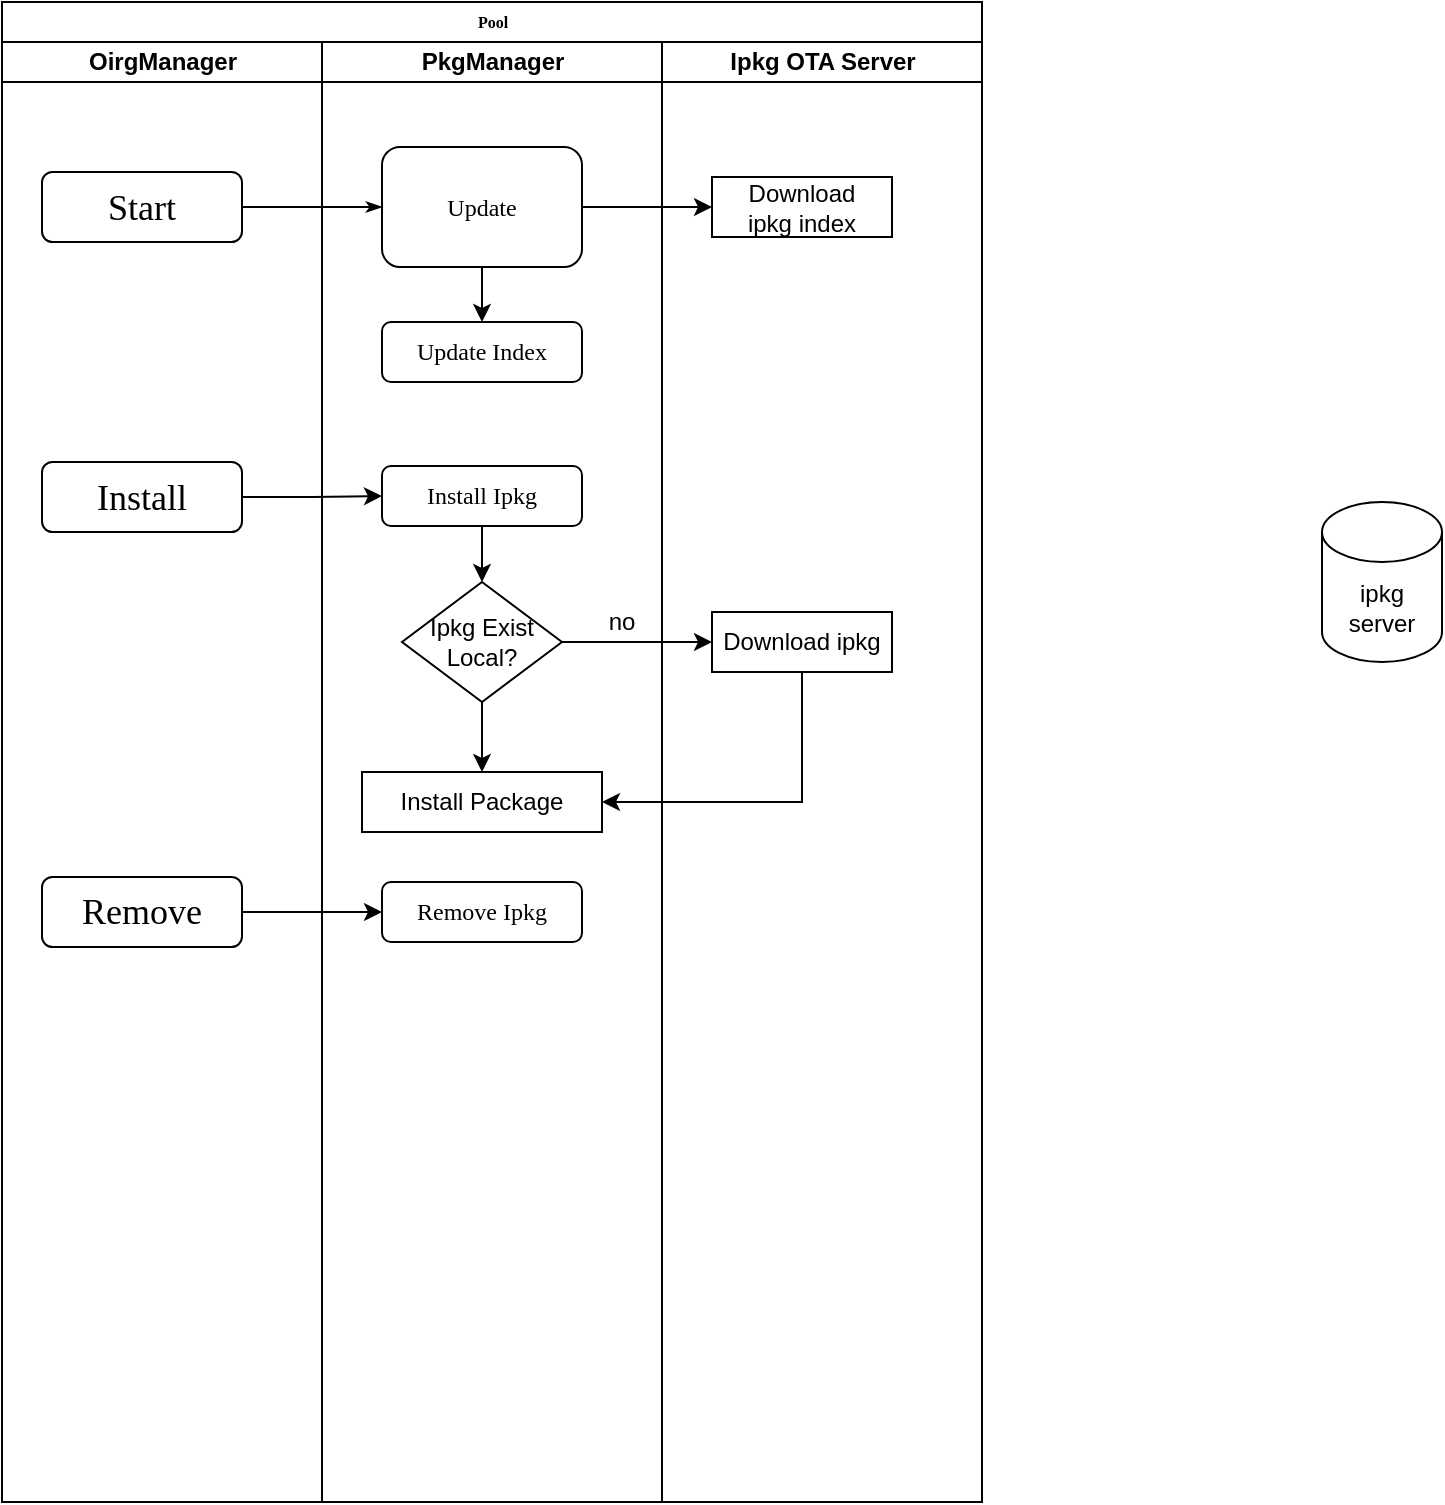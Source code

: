 <mxfile version="14.5.3" type="github">
  <diagram name="Page-1" id="74e2e168-ea6b-b213-b513-2b3c1d86103e">
    <mxGraphModel dx="1035" dy="537" grid="1" gridSize="10" guides="1" tooltips="1" connect="1" arrows="1" fold="1" page="1" pageScale="1" pageWidth="1100" pageHeight="850" background="#ffffff" math="0" shadow="0">
      <root>
        <mxCell id="0" />
        <mxCell id="1" parent="0" />
        <mxCell id="77e6c97f196da883-1" value="Pool" style="swimlane;html=1;childLayout=stackLayout;startSize=20;rounded=0;shadow=0;labelBackgroundColor=none;strokeWidth=1;fontFamily=Verdana;fontSize=8;align=center;" parent="1" vertex="1">
          <mxGeometry x="70" y="40" width="490" height="750" as="geometry" />
        </mxCell>
        <mxCell id="77e6c97f196da883-2" value="OirgManager" style="swimlane;html=1;startSize=20;" parent="77e6c97f196da883-1" vertex="1">
          <mxGeometry y="20" width="160" height="730" as="geometry" />
        </mxCell>
        <mxCell id="77e6c97f196da883-8" value="&lt;span style=&quot;font-size: 18px&quot;&gt;Start&lt;/span&gt;" style="rounded=1;whiteSpace=wrap;html=1;shadow=0;labelBackgroundColor=none;strokeWidth=1;fontFamily=Verdana;fontSize=8;align=center;" parent="77e6c97f196da883-2" vertex="1">
          <mxGeometry x="20" y="65" width="100" height="35" as="geometry" />
        </mxCell>
        <mxCell id="tcmjZ4RnvfpwgNHJ25SG-7" style="edgeStyle=orthogonalEdgeStyle;rounded=0;orthogonalLoop=1;jettySize=auto;html=1;exitX=0.5;exitY=1;exitDx=0;exitDy=0;" parent="77e6c97f196da883-2" source="77e6c97f196da883-8" target="77e6c97f196da883-8" edge="1">
          <mxGeometry relative="1" as="geometry" />
        </mxCell>
        <mxCell id="UkYoz0detsYSTsdpVcY6-1" value="&lt;span style=&quot;font-size: 18px&quot;&gt;Install&lt;/span&gt;" style="rounded=1;whiteSpace=wrap;html=1;shadow=0;labelBackgroundColor=none;strokeWidth=1;fontFamily=Verdana;fontSize=8;align=center;" vertex="1" parent="77e6c97f196da883-2">
          <mxGeometry x="20" y="210" width="100" height="35" as="geometry" />
        </mxCell>
        <mxCell id="UkYoz0detsYSTsdpVcY6-15" value="&lt;span style=&quot;font-size: 18px&quot;&gt;Remove&lt;/span&gt;" style="rounded=1;whiteSpace=wrap;html=1;shadow=0;labelBackgroundColor=none;strokeWidth=1;fontFamily=Verdana;fontSize=8;align=center;" vertex="1" parent="77e6c97f196da883-2">
          <mxGeometry x="20" y="417.5" width="100" height="35" as="geometry" />
        </mxCell>
        <mxCell id="77e6c97f196da883-26" style="edgeStyle=orthogonalEdgeStyle;rounded=1;html=1;labelBackgroundColor=none;startArrow=none;startFill=0;startSize=5;endArrow=classicThin;endFill=1;endSize=5;jettySize=auto;orthogonalLoop=1;strokeWidth=1;fontFamily=Verdana;fontSize=8" parent="77e6c97f196da883-1" source="77e6c97f196da883-8" target="77e6c97f196da883-11" edge="1">
          <mxGeometry relative="1" as="geometry" />
        </mxCell>
        <mxCell id="77e6c97f196da883-3" value="PkgManager" style="swimlane;html=1;startSize=20;" parent="77e6c97f196da883-1" vertex="1">
          <mxGeometry x="160" y="20" width="170" height="730" as="geometry" />
        </mxCell>
        <mxCell id="77e6c97f196da883-11" value="&lt;font style=&quot;font-size: 12px&quot;&gt;Update&lt;/font&gt;" style="rounded=1;whiteSpace=wrap;html=1;shadow=0;labelBackgroundColor=none;strokeWidth=1;fontFamily=Verdana;fontSize=8;align=center;" parent="77e6c97f196da883-3" vertex="1">
          <mxGeometry x="30" y="52.5" width="100" height="60" as="geometry" />
        </mxCell>
        <mxCell id="tcmjZ4RnvfpwgNHJ25SG-11" value="&lt;font style=&quot;font-size: 12px&quot;&gt;Update Index&lt;/font&gt;" style="rounded=1;whiteSpace=wrap;html=1;shadow=0;labelBackgroundColor=none;strokeWidth=1;fontFamily=Verdana;fontSize=8;align=center;" parent="77e6c97f196da883-3" vertex="1">
          <mxGeometry x="30" y="140" width="100" height="30" as="geometry" />
        </mxCell>
        <mxCell id="tcmjZ4RnvfpwgNHJ25SG-12" value="" style="edgeStyle=orthogonalEdgeStyle;rounded=0;orthogonalLoop=1;jettySize=auto;html=1;" parent="77e6c97f196da883-3" source="77e6c97f196da883-11" target="tcmjZ4RnvfpwgNHJ25SG-11" edge="1">
          <mxGeometry relative="1" as="geometry" />
        </mxCell>
        <mxCell id="UkYoz0detsYSTsdpVcY6-5" style="edgeStyle=orthogonalEdgeStyle;rounded=0;orthogonalLoop=1;jettySize=auto;html=1;exitX=0.5;exitY=1;exitDx=0;exitDy=0;entryX=0.5;entryY=0;entryDx=0;entryDy=0;" edge="1" parent="77e6c97f196da883-3" source="UkYoz0detsYSTsdpVcY6-2" target="UkYoz0detsYSTsdpVcY6-4">
          <mxGeometry relative="1" as="geometry" />
        </mxCell>
        <mxCell id="UkYoz0detsYSTsdpVcY6-2" value="&lt;font style=&quot;font-size: 12px&quot;&gt;Install Ipkg&lt;/font&gt;" style="rounded=1;whiteSpace=wrap;html=1;shadow=0;labelBackgroundColor=none;strokeWidth=1;fontFamily=Verdana;fontSize=8;align=center;" vertex="1" parent="77e6c97f196da883-3">
          <mxGeometry x="30" y="212" width="100" height="30" as="geometry" />
        </mxCell>
        <mxCell id="UkYoz0detsYSTsdpVcY6-4" value="Ipkg Exist&lt;br&gt;Local?" style="rhombus;whiteSpace=wrap;html=1;" vertex="1" parent="77e6c97f196da883-3">
          <mxGeometry x="40" y="270" width="80" height="60" as="geometry" />
        </mxCell>
        <mxCell id="UkYoz0detsYSTsdpVcY6-9" value="no" style="text;html=1;strokeColor=none;fillColor=none;align=center;verticalAlign=middle;whiteSpace=wrap;rounded=0;" vertex="1" parent="77e6c97f196da883-3">
          <mxGeometry x="130" y="280" width="40" height="20" as="geometry" />
        </mxCell>
        <mxCell id="UkYoz0detsYSTsdpVcY6-10" value="Install Package" style="whiteSpace=wrap;html=1;" vertex="1" parent="77e6c97f196da883-3">
          <mxGeometry x="20" y="365" width="120" height="30" as="geometry" />
        </mxCell>
        <mxCell id="UkYoz0detsYSTsdpVcY6-11" value="" style="edgeStyle=orthogonalEdgeStyle;rounded=0;orthogonalLoop=1;jettySize=auto;html=1;" edge="1" parent="77e6c97f196da883-3" source="UkYoz0detsYSTsdpVcY6-4" target="UkYoz0detsYSTsdpVcY6-10">
          <mxGeometry relative="1" as="geometry" />
        </mxCell>
        <mxCell id="UkYoz0detsYSTsdpVcY6-16" value="&lt;font style=&quot;font-size: 12px&quot;&gt;Remove Ipkg&lt;/font&gt;" style="rounded=1;whiteSpace=wrap;html=1;shadow=0;labelBackgroundColor=none;strokeWidth=1;fontFamily=Verdana;fontSize=8;align=center;" vertex="1" parent="77e6c97f196da883-3">
          <mxGeometry x="30" y="420" width="100" height="30" as="geometry" />
        </mxCell>
        <mxCell id="77e6c97f196da883-4" value="Ipkg OTA Server" style="swimlane;html=1;startSize=20;" parent="77e6c97f196da883-1" vertex="1">
          <mxGeometry x="330" y="20" width="160" height="730" as="geometry" />
        </mxCell>
        <mxCell id="UkYoz0detsYSTsdpVcY6-6" value="Download ipkg" style="whiteSpace=wrap;html=1;" vertex="1" parent="77e6c97f196da883-4">
          <mxGeometry x="25" y="285" width="90" height="30" as="geometry" />
        </mxCell>
        <mxCell id="UkYoz0detsYSTsdpVcY6-13" value="Download &lt;br&gt;ipkg index" style="whiteSpace=wrap;html=1;" vertex="1" parent="77e6c97f196da883-4">
          <mxGeometry x="25" y="67.5" width="90" height="30" as="geometry" />
        </mxCell>
        <mxCell id="tcmjZ4RnvfpwgNHJ25SG-9" value="" style="edgeStyle=orthogonalEdgeStyle;rounded=0;orthogonalLoop=1;jettySize=auto;html=1;" parent="77e6c97f196da883-1" source="77e6c97f196da883-11" target="UkYoz0detsYSTsdpVcY6-13" edge="1">
          <mxGeometry relative="1" as="geometry">
            <mxPoint x="350" y="102.5" as="targetPoint" />
          </mxGeometry>
        </mxCell>
        <mxCell id="UkYoz0detsYSTsdpVcY6-3" style="edgeStyle=orthogonalEdgeStyle;rounded=0;orthogonalLoop=1;jettySize=auto;html=1;exitX=1;exitY=0.5;exitDx=0;exitDy=0;" edge="1" parent="77e6c97f196da883-1" source="UkYoz0detsYSTsdpVcY6-1" target="UkYoz0detsYSTsdpVcY6-2">
          <mxGeometry relative="1" as="geometry" />
        </mxCell>
        <object label="" id="UkYoz0detsYSTsdpVcY6-7">
          <mxCell style="edgeStyle=orthogonalEdgeStyle;rounded=0;orthogonalLoop=1;jettySize=auto;html=1;" edge="1" parent="77e6c97f196da883-1" source="UkYoz0detsYSTsdpVcY6-4" target="UkYoz0detsYSTsdpVcY6-6">
            <mxGeometry relative="1" as="geometry" />
          </mxCell>
        </object>
        <mxCell id="UkYoz0detsYSTsdpVcY6-12" style="edgeStyle=orthogonalEdgeStyle;rounded=0;orthogonalLoop=1;jettySize=auto;html=1;exitX=0.5;exitY=1;exitDx=0;exitDy=0;entryX=1;entryY=0.5;entryDx=0;entryDy=0;" edge="1" parent="77e6c97f196da883-1" source="UkYoz0detsYSTsdpVcY6-6" target="UkYoz0detsYSTsdpVcY6-10">
          <mxGeometry relative="1" as="geometry" />
        </mxCell>
        <mxCell id="UkYoz0detsYSTsdpVcY6-17" style="edgeStyle=orthogonalEdgeStyle;rounded=0;orthogonalLoop=1;jettySize=auto;html=1;exitX=1;exitY=0.5;exitDx=0;exitDy=0;" edge="1" parent="77e6c97f196da883-1" source="UkYoz0detsYSTsdpVcY6-15" target="UkYoz0detsYSTsdpVcY6-16">
          <mxGeometry relative="1" as="geometry" />
        </mxCell>
        <mxCell id="UkYoz0detsYSTsdpVcY6-18" value="ipkg&lt;br&gt;server" style="shape=cylinder3;whiteSpace=wrap;html=1;boundedLbl=1;backgroundOutline=1;size=15;" vertex="1" parent="1">
          <mxGeometry x="730" y="290" width="60" height="80" as="geometry" />
        </mxCell>
      </root>
    </mxGraphModel>
  </diagram>
</mxfile>
